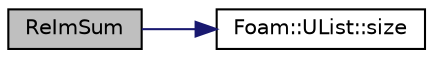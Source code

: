 digraph "ReImSum"
{
  bgcolor="transparent";
  edge [fontname="Helvetica",fontsize="10",labelfontname="Helvetica",labelfontsize="10"];
  node [fontname="Helvetica",fontsize="10",shape=record];
  rankdir="LR";
  Node78041 [label="ReImSum",height=0.2,width=0.4,color="black", fillcolor="grey75", style="filled", fontcolor="black"];
  Node78041 -> Node78042 [color="midnightblue",fontsize="10",style="solid",fontname="Helvetica"];
  Node78042 [label="Foam::UList::size",height=0.2,width=0.4,color="black",URL="$a26837.html#a47b3bf30da1eb3ab8076b5fbe00e0494",tooltip="Return the number of elements in the UList. "];
}
